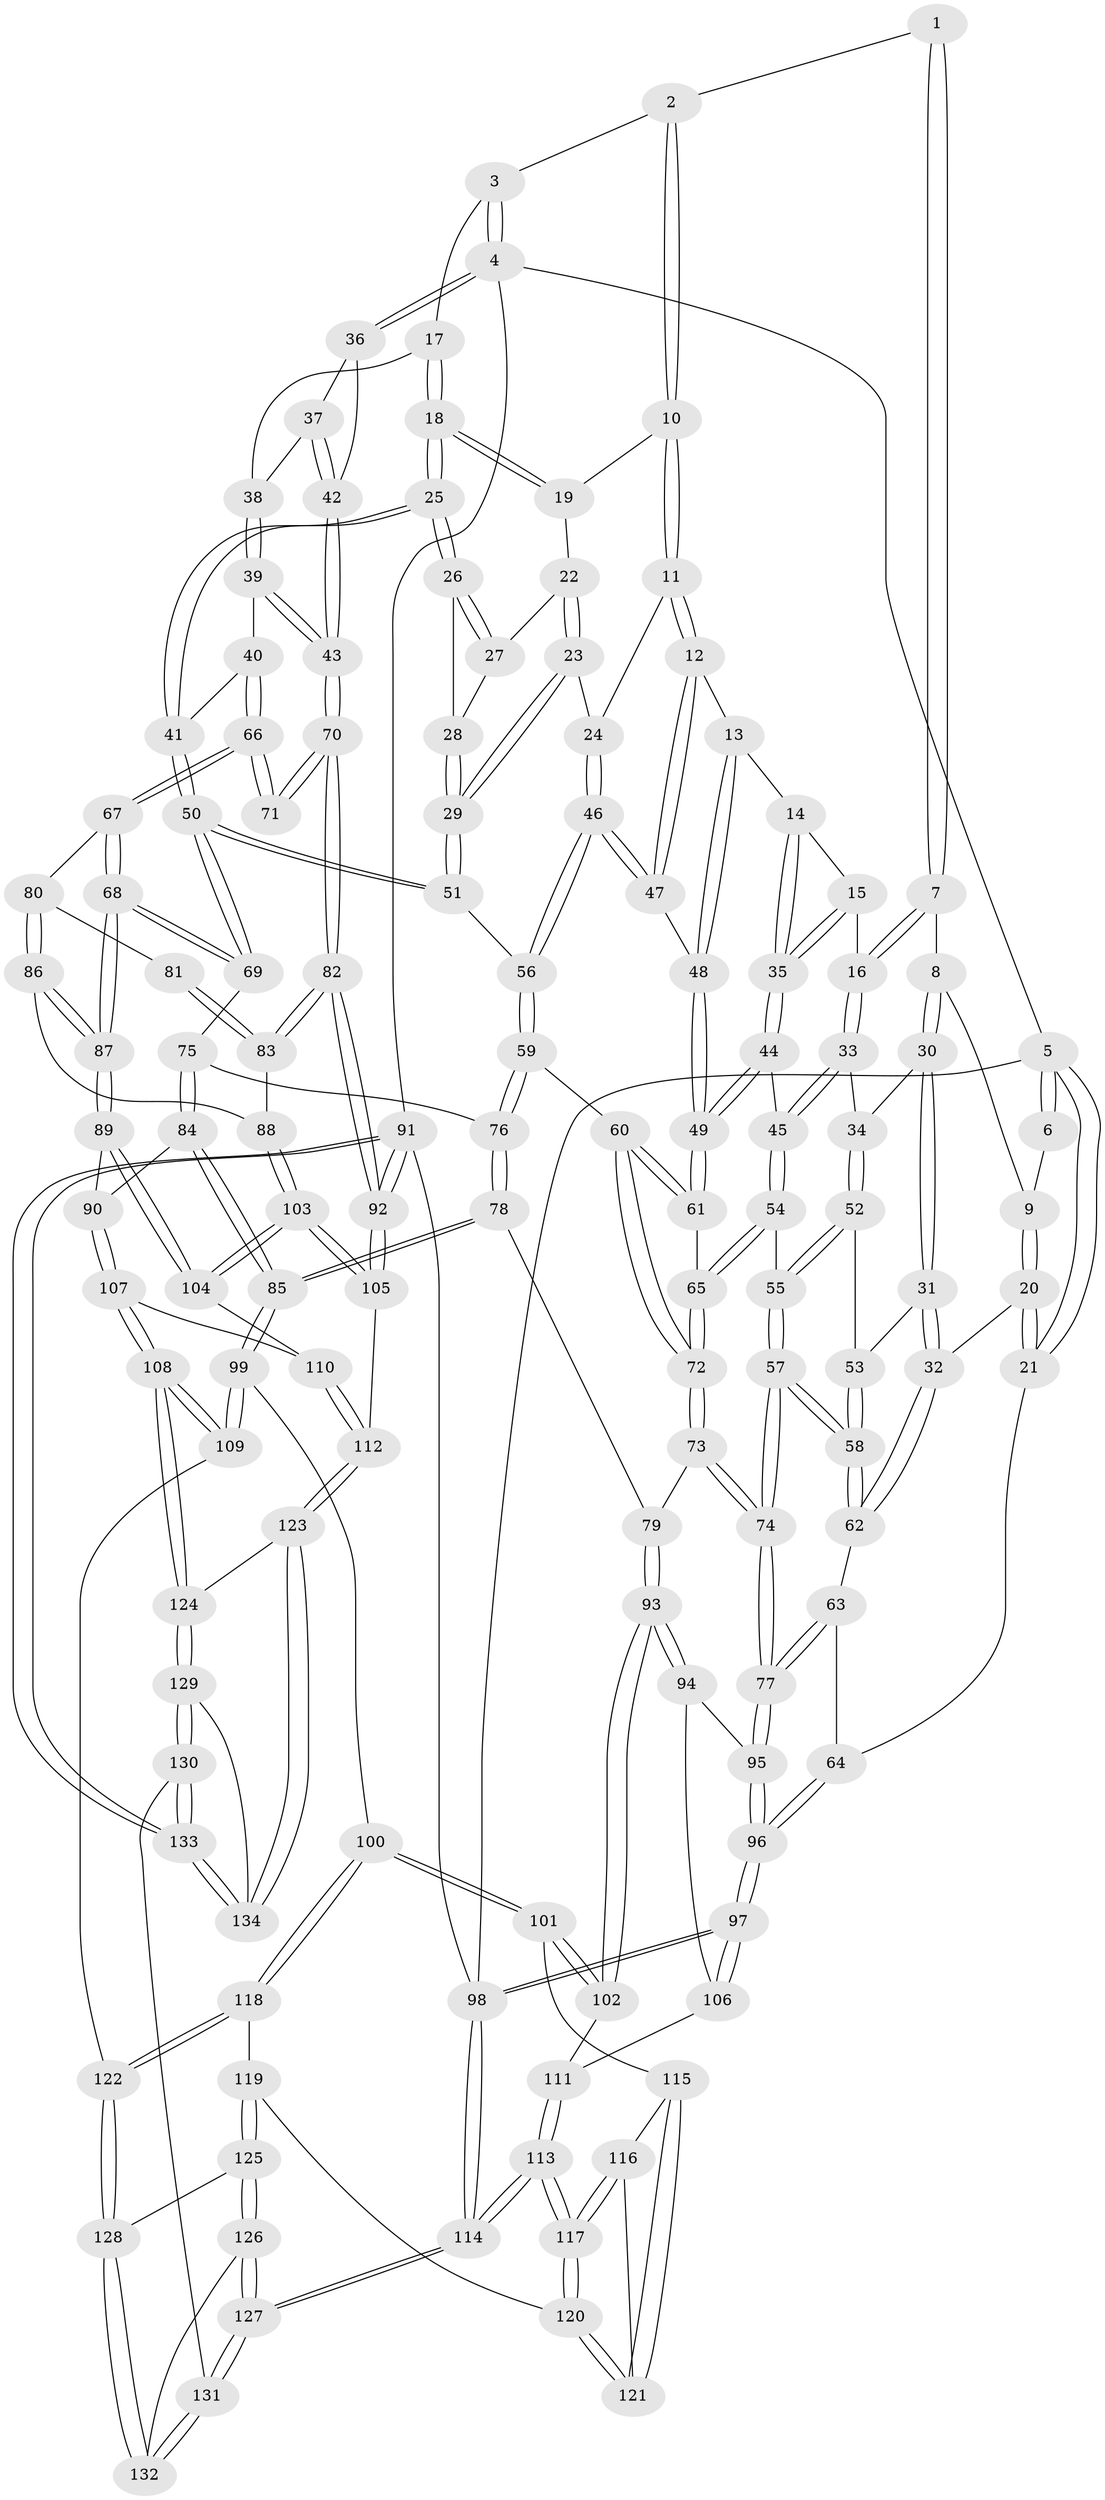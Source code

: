 // Generated by graph-tools (version 1.1) at 2025/51/03/09/25 03:51:12]
// undirected, 134 vertices, 332 edges
graph export_dot {
graph [start="1"]
  node [color=gray90,style=filled];
  1 [pos="+0.29412240212071483+0"];
  2 [pos="+0.533652236565426+0"];
  3 [pos="+0.978400536762181+0"];
  4 [pos="+1+0"];
  5 [pos="+0+0"];
  6 [pos="+0+0"];
  7 [pos="+0.2539776294891702+0"];
  8 [pos="+0.1629716674131805+0.07859306479715984"];
  9 [pos="+0.0667715560619294+0.03836552147667251"];
  10 [pos="+0.5512665541007138+0"];
  11 [pos="+0.5330988705019528+0.03140025722848892"];
  12 [pos="+0.4994250780990505+0.08003983984338138"];
  13 [pos="+0.45582430684544695+0.10331570068755495"];
  14 [pos="+0.4163437055961867+0.10840237678142566"];
  15 [pos="+0.381870683128809+0.105978214421214"];
  16 [pos="+0.31694024074301547+0.09632092503808318"];
  17 [pos="+0.8561494618027367+0.05750464337350405"];
  18 [pos="+0.833414883827631+0.0721492881915975"];
  19 [pos="+0.7304075837650142+0.061228703496624196"];
  20 [pos="+0+0.1510524741668579"];
  21 [pos="+0+0.16910230054647943"];
  22 [pos="+0.7192461190294139+0.07937762223659818"];
  23 [pos="+0.6428962053463663+0.15211023771752835"];
  24 [pos="+0.6099104186674086+0.11731401385589335"];
  25 [pos="+0.7903127879521056+0.17462884062571812"];
  26 [pos="+0.7516893646275142+0.16079371994005798"];
  27 [pos="+0.7233573435656755+0.12107541702403035"];
  28 [pos="+0.7016831276960066+0.1541877293657723"];
  29 [pos="+0.6456677657056048+0.15976770813526978"];
  30 [pos="+0.1590935526717581+0.09594095554205469"];
  31 [pos="+0.12448323598027815+0.19023788840568465"];
  32 [pos="+0.11910106786415019+0.19286777935557228"];
  33 [pos="+0.30160573962050585+0.15290253121928774"];
  34 [pos="+0.27517694733611586+0.16295552180931167"];
  35 [pos="+0.3618497920316641+0.23689290335543897"];
  36 [pos="+1+0"];
  37 [pos="+0.9424294621639473+0.08595590544838738"];
  38 [pos="+0.8799809581735828+0.07963603931012654"];
  39 [pos="+0.9475340804412932+0.2073230307131656"];
  40 [pos="+0.8691108092185056+0.2561636687342949"];
  41 [pos="+0.7904850178322961+0.2367860822807891"];
  42 [pos="+1+0.24513426940490848"];
  43 [pos="+1+0.26361225592849163"];
  44 [pos="+0.3590876827120623+0.24474532397962723"];
  45 [pos="+0.3466355374574037+0.24277017601983972"];
  46 [pos="+0.5313841401568297+0.23963818568009654"];
  47 [pos="+0.524971459305632+0.2280035808099312"];
  48 [pos="+0.42631704487938404+0.20927697142661647"];
  49 [pos="+0.3764384921571877+0.25170393365690213"];
  50 [pos="+0.7176553269850455+0.2933671693762786"];
  51 [pos="+0.6444554964089103+0.2456843368177732"];
  52 [pos="+0.1963203902788507+0.21576037006524085"];
  53 [pos="+0.15708960677102446+0.20312296369616356"];
  54 [pos="+0.3030410268112226+0.2710806196040868"];
  55 [pos="+0.25453201240164874+0.28392767253477574"];
  56 [pos="+0.5465057522508701+0.2688919638435692"];
  57 [pos="+0.2045652591784043+0.40755698784294947"];
  58 [pos="+0.1992858872241295+0.3932254494801373"];
  59 [pos="+0.4867267243466913+0.3622200128013277"];
  60 [pos="+0.46043919401140304+0.35346666165471113"];
  61 [pos="+0.4364558412312311+0.32996726473007554"];
  62 [pos="+0.1170193289317452+0.20249227270906126"];
  63 [pos="+0.07064465606492644+0.3292108035357791"];
  64 [pos="+0+0.3283264180632748"];
  65 [pos="+0.3259017173342192+0.3391276349720174"];
  66 [pos="+0.9001939216707956+0.3784045947436327"];
  67 [pos="+0.8416568576025897+0.42063112203396813"];
  68 [pos="+0.7522615151616892+0.43232423664483394"];
  69 [pos="+0.7260727476652388+0.40564980860154926"];
  70 [pos="+1+0.3631071818370289"];
  71 [pos="+1+0.38328342519634023"];
  72 [pos="+0.2978458136014847+0.4281526356937445"];
  73 [pos="+0.2872977955172643+0.43656699479383454"];
  74 [pos="+0.19160308481637583+0.4658029412420757"];
  75 [pos="+0.6917365329781678+0.41152013516704644"];
  76 [pos="+0.5008656066762076+0.3928539533969582"];
  77 [pos="+0.18799450952157862+0.4694854526381289"];
  78 [pos="+0.48641656627270524+0.5167867787927206"];
  79 [pos="+0.4221886186082882+0.49980914101010937"];
  80 [pos="+0.887599333741484+0.4848980302188198"];
  81 [pos="+0.9352469616092605+0.487761728599383"];
  82 [pos="+1+0.40703088803440823"];
  83 [pos="+0.9651854493222297+0.5366541430162803"];
  84 [pos="+0.5488132643197863+0.5629968874069149"];
  85 [pos="+0.4961167789871626+0.5522237689565775"];
  86 [pos="+0.8933316146629677+0.5369444046105296"];
  87 [pos="+0.7449819656029124+0.5580757921245333"];
  88 [pos="+0.9292647838389364+0.5809497280795924"];
  89 [pos="+0.7411492400257809+0.5723563554785029"];
  90 [pos="+0.5925970711183283+0.585051240220159"];
  91 [pos="+1+1"];
  92 [pos="+1+0.8015843409112957"];
  93 [pos="+0.20188093813733882+0.5741164637723302"];
  94 [pos="+0.17818087504081156+0.49836548590203295"];
  95 [pos="+0.17814296167795413+0.49799642689973195"];
  96 [pos="+0+0.42956139966029366"];
  97 [pos="+0+0.6495573441068819"];
  98 [pos="+0+1"];
  99 [pos="+0.48003337876349345+0.574803088093856"];
  100 [pos="+0.3595515196374187+0.6552384598352707"];
  101 [pos="+0.20852956088252944+0.5934561075448358"];
  102 [pos="+0.20571591751052268+0.5903853338549389"];
  103 [pos="+0.9278098325601091+0.6580563388441811"];
  104 [pos="+0.7455511744109561+0.5825994705585297"];
  105 [pos="+0.9617849548728845+0.7156756916103373"];
  106 [pos="+0+0.6242990845903609"];
  107 [pos="+0.6203961505163547+0.745029284537888"];
  108 [pos="+0.6016859711973304+0.7914700029081194"];
  109 [pos="+0.550587515636147+0.7872072696397968"];
  110 [pos="+0.7357059188841583+0.6549648946901725"];
  111 [pos="+0.10530667343750488+0.6620984060204043"];
  112 [pos="+0.8226102402005195+0.8011930086564036"];
  113 [pos="+0+0.9985813504084319"];
  114 [pos="+0+1"];
  115 [pos="+0.20732646544154387+0.646366469521187"];
  116 [pos="+0.14379416748402493+0.7749970699482952"];
  117 [pos="+0.027506009000256747+0.9150662650712508"];
  118 [pos="+0.37365137916714114+0.7144821952095469"];
  119 [pos="+0.2990350625165216+0.8263718180465162"];
  120 [pos="+0.23536368697247256+0.7880188414524489"];
  121 [pos="+0.22756353862734885+0.7645349339001732"];
  122 [pos="+0.49023607763366994+0.8061414828970156"];
  123 [pos="+0.8140831057146275+0.8152324227320138"];
  124 [pos="+0.6519050328787312+0.84435600493697"];
  125 [pos="+0.30407546176454253+0.8567430006566277"];
  126 [pos="+0.2887890630630414+0.9220862538275769"];
  127 [pos="+0.09591388349242046+1"];
  128 [pos="+0.46978713466356187+0.8431186426812297"];
  129 [pos="+0.6445628341294964+0.9165118783993318"];
  130 [pos="+0.5403111672211461+1"];
  131 [pos="+0.5317338439360304+1"];
  132 [pos="+0.4612560480911423+0.9092965966573677"];
  133 [pos="+1+1"];
  134 [pos="+0.8801725129818042+1"];
  1 -- 2;
  1 -- 7;
  1 -- 7;
  2 -- 3;
  2 -- 10;
  2 -- 10;
  3 -- 4;
  3 -- 4;
  3 -- 17;
  4 -- 5;
  4 -- 36;
  4 -- 36;
  4 -- 91;
  5 -- 6;
  5 -- 6;
  5 -- 21;
  5 -- 21;
  5 -- 98;
  6 -- 9;
  7 -- 8;
  7 -- 16;
  7 -- 16;
  8 -- 9;
  8 -- 30;
  8 -- 30;
  9 -- 20;
  9 -- 20;
  10 -- 11;
  10 -- 11;
  10 -- 19;
  11 -- 12;
  11 -- 12;
  11 -- 24;
  12 -- 13;
  12 -- 47;
  12 -- 47;
  13 -- 14;
  13 -- 48;
  13 -- 48;
  14 -- 15;
  14 -- 35;
  14 -- 35;
  15 -- 16;
  15 -- 35;
  15 -- 35;
  16 -- 33;
  16 -- 33;
  17 -- 18;
  17 -- 18;
  17 -- 38;
  18 -- 19;
  18 -- 19;
  18 -- 25;
  18 -- 25;
  19 -- 22;
  20 -- 21;
  20 -- 21;
  20 -- 32;
  21 -- 64;
  22 -- 23;
  22 -- 23;
  22 -- 27;
  23 -- 24;
  23 -- 29;
  23 -- 29;
  24 -- 46;
  24 -- 46;
  25 -- 26;
  25 -- 26;
  25 -- 41;
  25 -- 41;
  26 -- 27;
  26 -- 27;
  26 -- 28;
  27 -- 28;
  28 -- 29;
  28 -- 29;
  29 -- 51;
  29 -- 51;
  30 -- 31;
  30 -- 31;
  30 -- 34;
  31 -- 32;
  31 -- 32;
  31 -- 53;
  32 -- 62;
  32 -- 62;
  33 -- 34;
  33 -- 45;
  33 -- 45;
  34 -- 52;
  34 -- 52;
  35 -- 44;
  35 -- 44;
  36 -- 37;
  36 -- 42;
  37 -- 38;
  37 -- 42;
  37 -- 42;
  38 -- 39;
  38 -- 39;
  39 -- 40;
  39 -- 43;
  39 -- 43;
  40 -- 41;
  40 -- 66;
  40 -- 66;
  41 -- 50;
  41 -- 50;
  42 -- 43;
  42 -- 43;
  43 -- 70;
  43 -- 70;
  44 -- 45;
  44 -- 49;
  44 -- 49;
  45 -- 54;
  45 -- 54;
  46 -- 47;
  46 -- 47;
  46 -- 56;
  46 -- 56;
  47 -- 48;
  48 -- 49;
  48 -- 49;
  49 -- 61;
  49 -- 61;
  50 -- 51;
  50 -- 51;
  50 -- 69;
  50 -- 69;
  51 -- 56;
  52 -- 53;
  52 -- 55;
  52 -- 55;
  53 -- 58;
  53 -- 58;
  54 -- 55;
  54 -- 65;
  54 -- 65;
  55 -- 57;
  55 -- 57;
  56 -- 59;
  56 -- 59;
  57 -- 58;
  57 -- 58;
  57 -- 74;
  57 -- 74;
  58 -- 62;
  58 -- 62;
  59 -- 60;
  59 -- 76;
  59 -- 76;
  60 -- 61;
  60 -- 61;
  60 -- 72;
  60 -- 72;
  61 -- 65;
  62 -- 63;
  63 -- 64;
  63 -- 77;
  63 -- 77;
  64 -- 96;
  64 -- 96;
  65 -- 72;
  65 -- 72;
  66 -- 67;
  66 -- 67;
  66 -- 71;
  66 -- 71;
  67 -- 68;
  67 -- 68;
  67 -- 80;
  68 -- 69;
  68 -- 69;
  68 -- 87;
  68 -- 87;
  69 -- 75;
  70 -- 71;
  70 -- 71;
  70 -- 82;
  70 -- 82;
  72 -- 73;
  72 -- 73;
  73 -- 74;
  73 -- 74;
  73 -- 79;
  74 -- 77;
  74 -- 77;
  75 -- 76;
  75 -- 84;
  75 -- 84;
  76 -- 78;
  76 -- 78;
  77 -- 95;
  77 -- 95;
  78 -- 79;
  78 -- 85;
  78 -- 85;
  79 -- 93;
  79 -- 93;
  80 -- 81;
  80 -- 86;
  80 -- 86;
  81 -- 83;
  81 -- 83;
  82 -- 83;
  82 -- 83;
  82 -- 92;
  82 -- 92;
  83 -- 88;
  84 -- 85;
  84 -- 85;
  84 -- 90;
  85 -- 99;
  85 -- 99;
  86 -- 87;
  86 -- 87;
  86 -- 88;
  87 -- 89;
  87 -- 89;
  88 -- 103;
  88 -- 103;
  89 -- 90;
  89 -- 104;
  89 -- 104;
  90 -- 107;
  90 -- 107;
  91 -- 92;
  91 -- 92;
  91 -- 133;
  91 -- 133;
  91 -- 98;
  92 -- 105;
  92 -- 105;
  93 -- 94;
  93 -- 94;
  93 -- 102;
  93 -- 102;
  94 -- 95;
  94 -- 106;
  95 -- 96;
  95 -- 96;
  96 -- 97;
  96 -- 97;
  97 -- 98;
  97 -- 98;
  97 -- 106;
  97 -- 106;
  98 -- 114;
  98 -- 114;
  99 -- 100;
  99 -- 109;
  99 -- 109;
  100 -- 101;
  100 -- 101;
  100 -- 118;
  100 -- 118;
  101 -- 102;
  101 -- 102;
  101 -- 115;
  102 -- 111;
  103 -- 104;
  103 -- 104;
  103 -- 105;
  103 -- 105;
  104 -- 110;
  105 -- 112;
  106 -- 111;
  107 -- 108;
  107 -- 108;
  107 -- 110;
  108 -- 109;
  108 -- 109;
  108 -- 124;
  108 -- 124;
  109 -- 122;
  110 -- 112;
  110 -- 112;
  111 -- 113;
  111 -- 113;
  112 -- 123;
  112 -- 123;
  113 -- 114;
  113 -- 114;
  113 -- 117;
  113 -- 117;
  114 -- 127;
  114 -- 127;
  115 -- 116;
  115 -- 121;
  115 -- 121;
  116 -- 117;
  116 -- 117;
  116 -- 121;
  117 -- 120;
  117 -- 120;
  118 -- 119;
  118 -- 122;
  118 -- 122;
  119 -- 120;
  119 -- 125;
  119 -- 125;
  120 -- 121;
  120 -- 121;
  122 -- 128;
  122 -- 128;
  123 -- 124;
  123 -- 134;
  123 -- 134;
  124 -- 129;
  124 -- 129;
  125 -- 126;
  125 -- 126;
  125 -- 128;
  126 -- 127;
  126 -- 127;
  126 -- 132;
  127 -- 131;
  127 -- 131;
  128 -- 132;
  128 -- 132;
  129 -- 130;
  129 -- 130;
  129 -- 134;
  130 -- 131;
  130 -- 133;
  130 -- 133;
  131 -- 132;
  131 -- 132;
  133 -- 134;
  133 -- 134;
}
